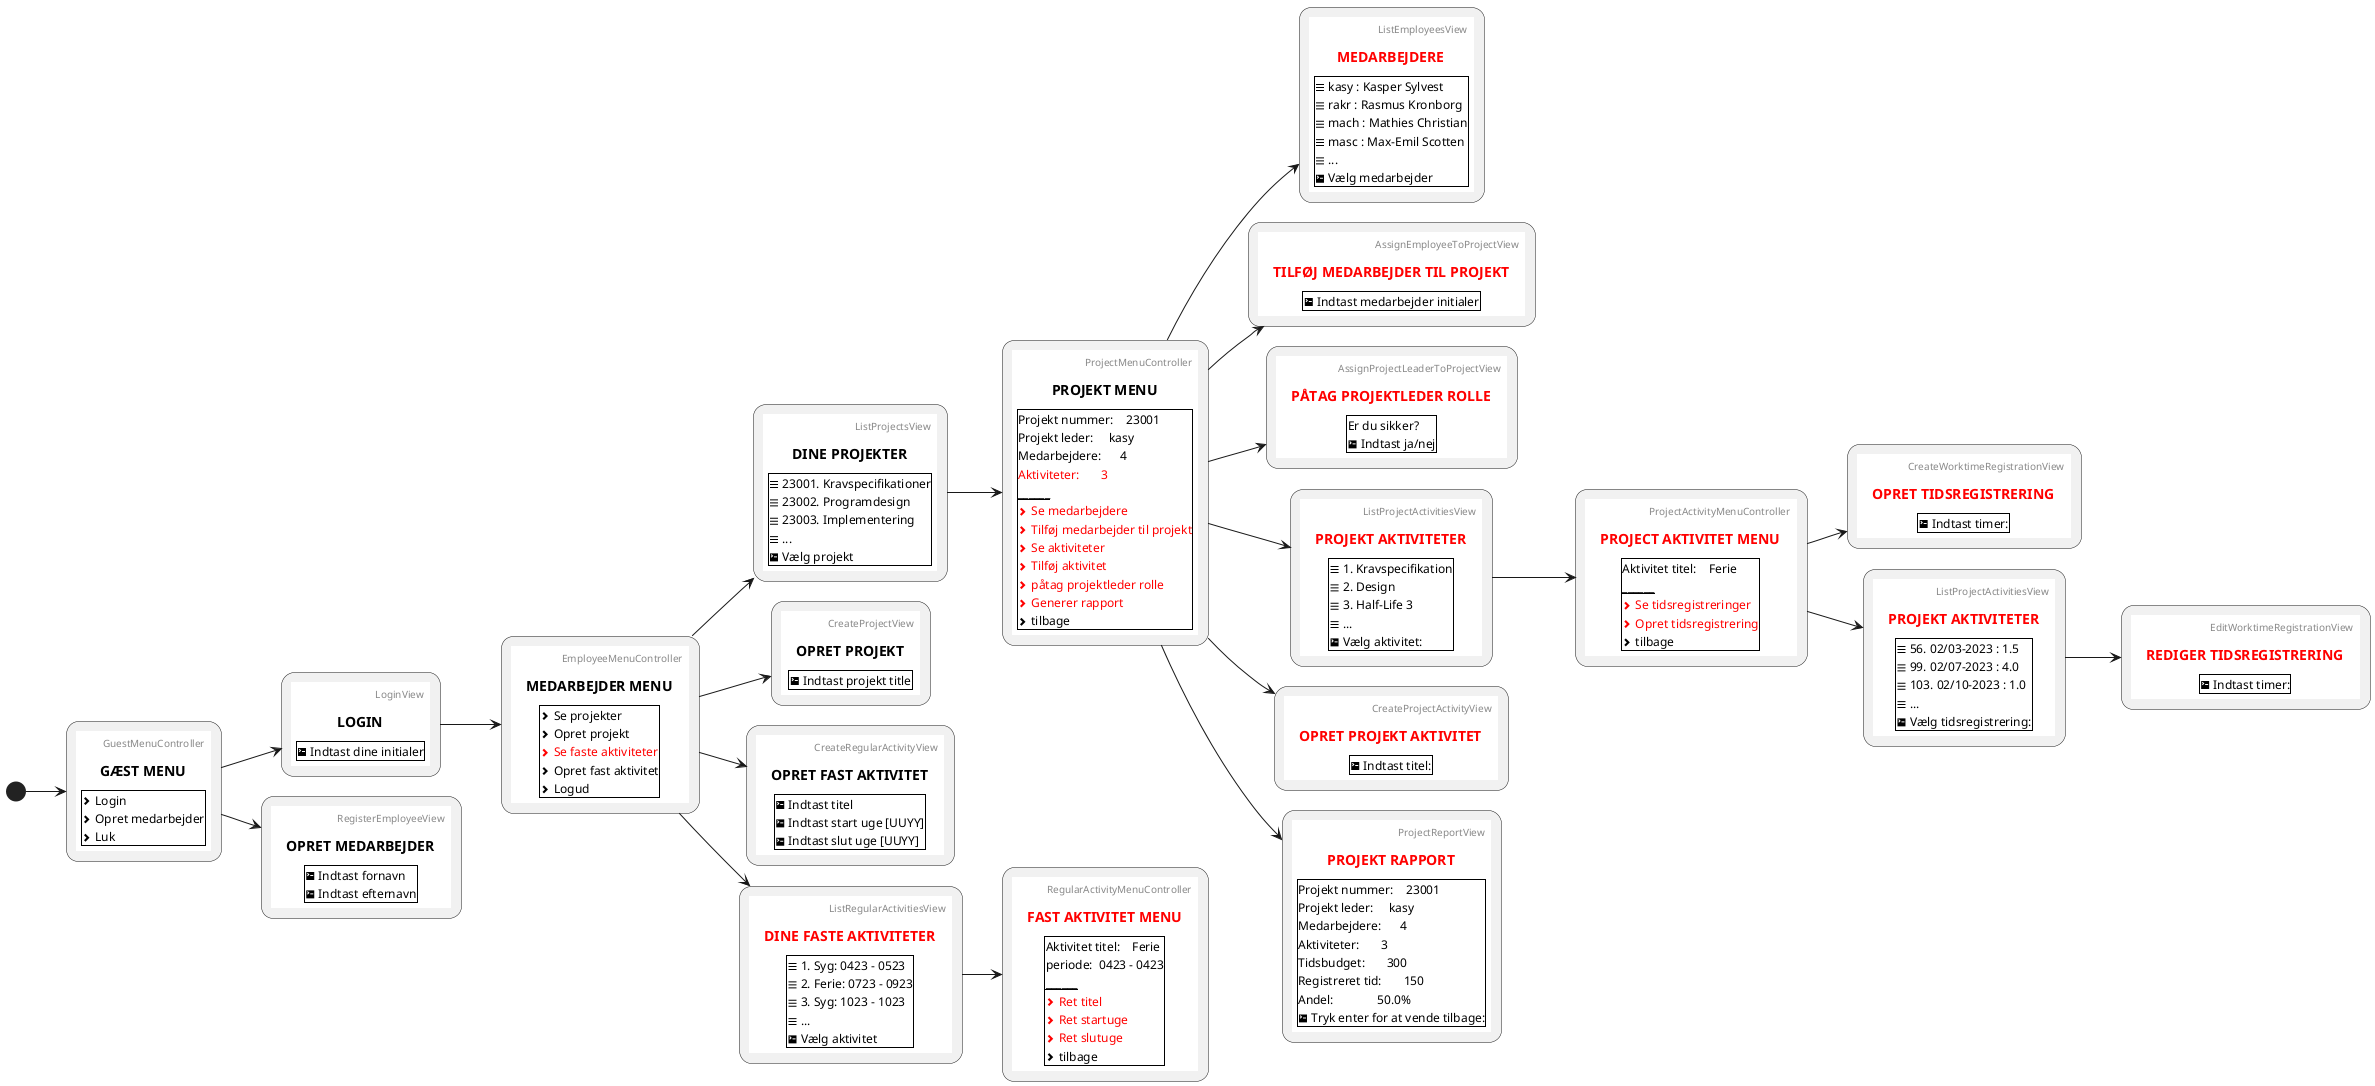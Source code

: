 @startuml
left to right direction
(*) --> "
{{
salt
{+
title GÆST MENU 
header GuestMenuController
<&chevron-right> Login
<&chevron-right> Opret medarbejder
<&chevron-right> Luk
}
}}
" as GuestMenuController

GuestMenuController --> "
{{
salt
{+
title LOGIN
header LoginView
<&terminal> Indtast dine initialer
}
}}
" as LoginView 

LoginView --> "
{{
salt
{+
title MEDARBEJDER MENU
header EmployeeMenuController
<&chevron-right> Se projekter
<&chevron-right> Opret projekt
<color:Red><&chevron-right> Se faste aktiviteter
<&chevron-right> Opret fast aktivitet
<&chevron-right> Logud
}
}}
" as EmployeeMenuController

GuestMenuController --> "
{{
salt
{+
title OPRET MEDARBEJDER
header RegisterEmployeeView
<&terminal> Indtast fornavn
<&terminal> Indtast efternavn
}
}}
" as RegisterEmployeeView

EmployeeMenuController --> "
{{
salt
{+
title DINE PROJEKTER
header ListProjectsView
<&menu> 23001. Kravspecifikationer
<&menu> 23002. Programdesign
<&menu> 23003. Implementering
<&menu> ...
<&terminal> Vælg projekt
}
}}
" as ListProjectsView

ListProjectsView --> "
{{
salt
{+
title PROJEKT MENU
header ProjectMenuController
Projekt nummer:    23001
Projekt leder:     kasy
Medarbejdere:      4
<color:Red>Aktiviteter:       3
______________________________
<color:Red><&chevron-right> Se medarbejdere
<color:Red><&chevron-right> Tilføj medarbejder til projekt
<color:Red><&chevron-right> Se aktiviteter
<color:Red><&chevron-right> Tilføj aktivitet
<color:Red><&chevron-right> påtag projektleder rolle
<color:Red><&chevron-right> Generer rapport
<&chevron-right> tilbage
}
}}
" as ProjectMenuController

EmployeeMenuController --> "
{{
salt
{+
title OPRET PROJEKT
header CreateProjectView
<&terminal> Indtast projekt title
}
}}
" as CreateProjectView

EmployeeMenuController --> "
{{
salt
{+
title OPRET FAST AKTIVITET
header CreateRegularActivityView
<&terminal> Indtast titel
<&terminal> Indtast start uge [UUYY]
<&terminal> Indtast slut uge [UUYY]
}
}}
" as CreateRegularActivityView

EmployeeMenuController --> "
{{
salt
{+
title <color:Red>DINE FASTE AKTIVITETER
header ListRegularActivitiesView
<&menu> 1. Syg: 0423 - 0523
<&menu> 2. Ferie: 0723 - 0923
<&menu> 3. Syg: 1023 - 1023
<&menu> ...
<&terminal> Vælg aktivitet
}
}}
" as ListRegularActivitiesView

ListRegularActivitiesView --> "
{{
salt
{+
title <color:Red>FAST AKTIVITET MENU
header RegularActivityMenuController
Aktivitet titel:    Ferie
periode:  0423 - 0423
______________________________
<color:Red><&chevron-right> Ret titel
<color:Red><&chevron-right> Ret startuge
<color:Red><&chevron-right> Ret slutuge
<&chevron-right> tilbage
}
}}
" as RegularActivityMenuController

ProjectMenuController --> "
{{
salt
{+
title <color:Red>MEDARBEJDERE
header ListEmployeesView
<&menu> kasy : Kasper Sylvest
<&menu> rakr : Rasmus Kronborg
<&menu> mach : Mathies Christian
<&menu> masc : Max-Emil Scotten
<&menu> ...
<&terminal> Vælg medarbejder
}
}}
" as ListEmployeesView

ProjectMenuController --> "
{{
salt
{+
title <color:Red>TILFØJ MEDARBEJDER TIL PROJEKT
header AssignEmployeeToProjectView
<&terminal> Indtast medarbejder initialer
}
}}
" as AssignEmployeeToProjectView

ProjectMenuController --> "
{{
salt
{+
title <color:Red>PÅTAG PROJEKTLEDER ROLLE
header AssignProjectLeaderToProjectView
Er du sikker?
<&terminal> Indtast ja/nej
}
}}
" as AssignProjectLeaderToProjectView

ProjectMenuController --> "
{{
salt
{+
title <color:Red>PROJEKT AKTIVITETER
header ListProjectActivitiesView
<&menu> 1. Kravspecifikation
<&menu> 2. Design
<&menu> 3. Half-Life 3
<&menu> ...
<&terminal> Vælg aktivitet:
}
}}
" as ListProjectActivitiesView

ProjectMenuController --> "
{{
salt
{+
title <color:Red>OPRET PROJEKT AKTIVITET
header CreateProjectActivityView
<&terminal> Indtast titel:
}
}}
" as CreateProjectActivityView

ProjectMenuController --> "
{{
salt
{+
title <color:Red>PROJEKT RAPPORT
header ProjectReportView
Projekt nummer:    23001
Projekt leder:     kasy
Medarbejdere:      4
Aktiviteter:       3
Tidsbudget:       300
Registreret tid:       150
Andel:              50.0%
<&terminal> Tryk enter for at vende tilbage:
}
}}
" as ProjectReportView

ListProjectActivitiesView --> "
{{
salt
{+
title <color:Red>PROJECT AKTIVITET MENU
header ProjectActivityMenuController
Aktivitet titel:    Ferie
______________________________
<color:Red><&chevron-right> Se tidsregistreringer
<color:Red><&chevron-right> Opret tidsregistrering
<&chevron-right> tilbage
}
}}
" as ProjectActivityMenuController

ProjectActivityMenuController --> "
{{
salt
{+
title <color:Red>OPRET TIDSREGISTRERING
header CreateWorktimeRegistrationView
<&terminal> Indtast timer:
}
}}
" as CreateWorktimeRegistrationView

ProjectActivityMenuController --> "
{{
salt
{+
title <color:Red>PROJEKT AKTIVITETER
header ListProjectActivitiesView
<&menu> 56. 02/03-2023 : 1.5
<&menu> 99. 02/07-2023 : 4.0
<&menu> 103. 02/10-2023 : 1.0
<&menu> ...
<&terminal> Vælg tidsregistrering:
}
}}
" as ListWorktimeRegistrationsView

ListWorktimeRegistrationsView --> "
{{
salt
{+
title <color:Red>REDIGER TIDSREGISTRERING
header EditWorktimeRegistrationView
<&terminal> Indtast timer:
}
}}
" as EditWorktimeRegistrationView

@enduml
